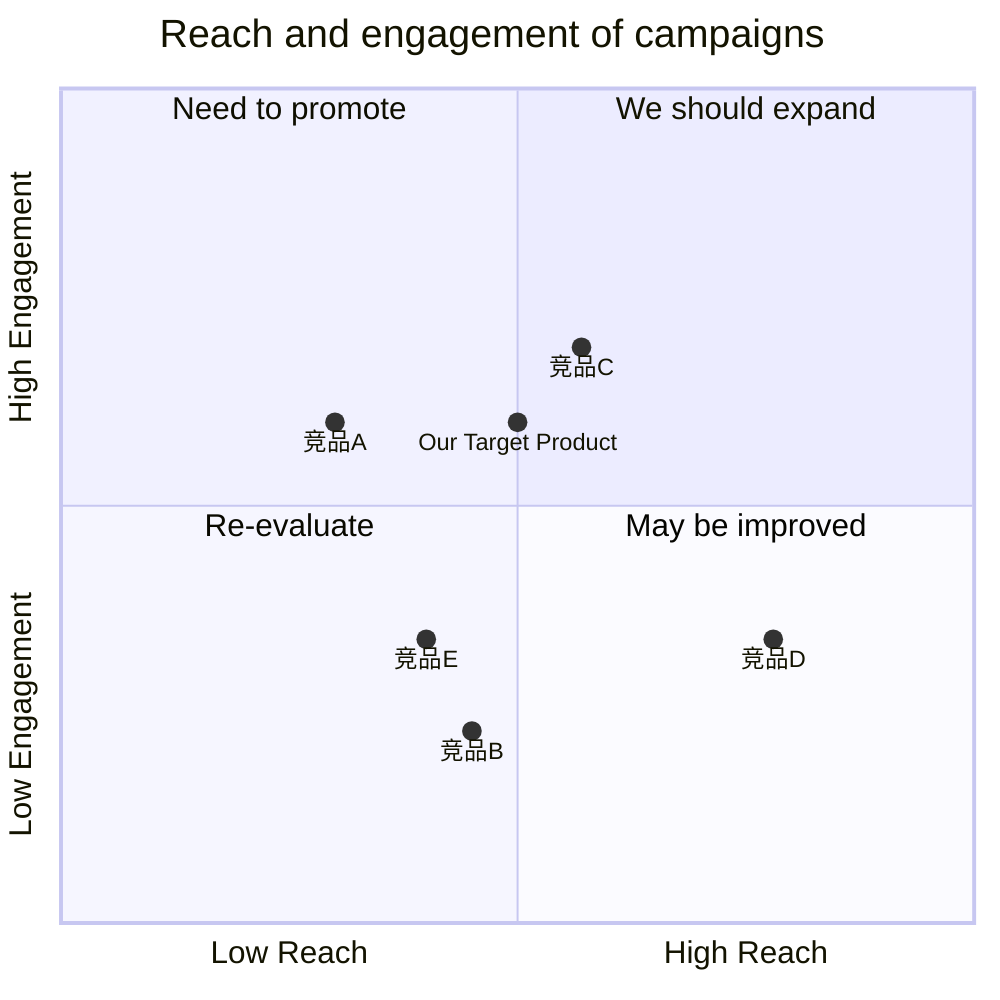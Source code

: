 quadrantChart
    title Reach and engagement of campaigns
    x-axis Low Reach --> High Reach
    y-axis Low Engagement --> High Engagement
    quadrant-1 We should expand
    quadrant-2 Need to promote
    quadrant-3 Re-evaluate
    quadrant-4 May be improved
    "竞品A": [0.3, 0.6]
    "竞品B": [0.45, 0.23]
    "竞品C": [0.57, 0.69]
    "竞品D": [0.78, 0.34]
    "竞品E": [0.40, 0.34]
    "Our Target Product": [0.5, 0.6]